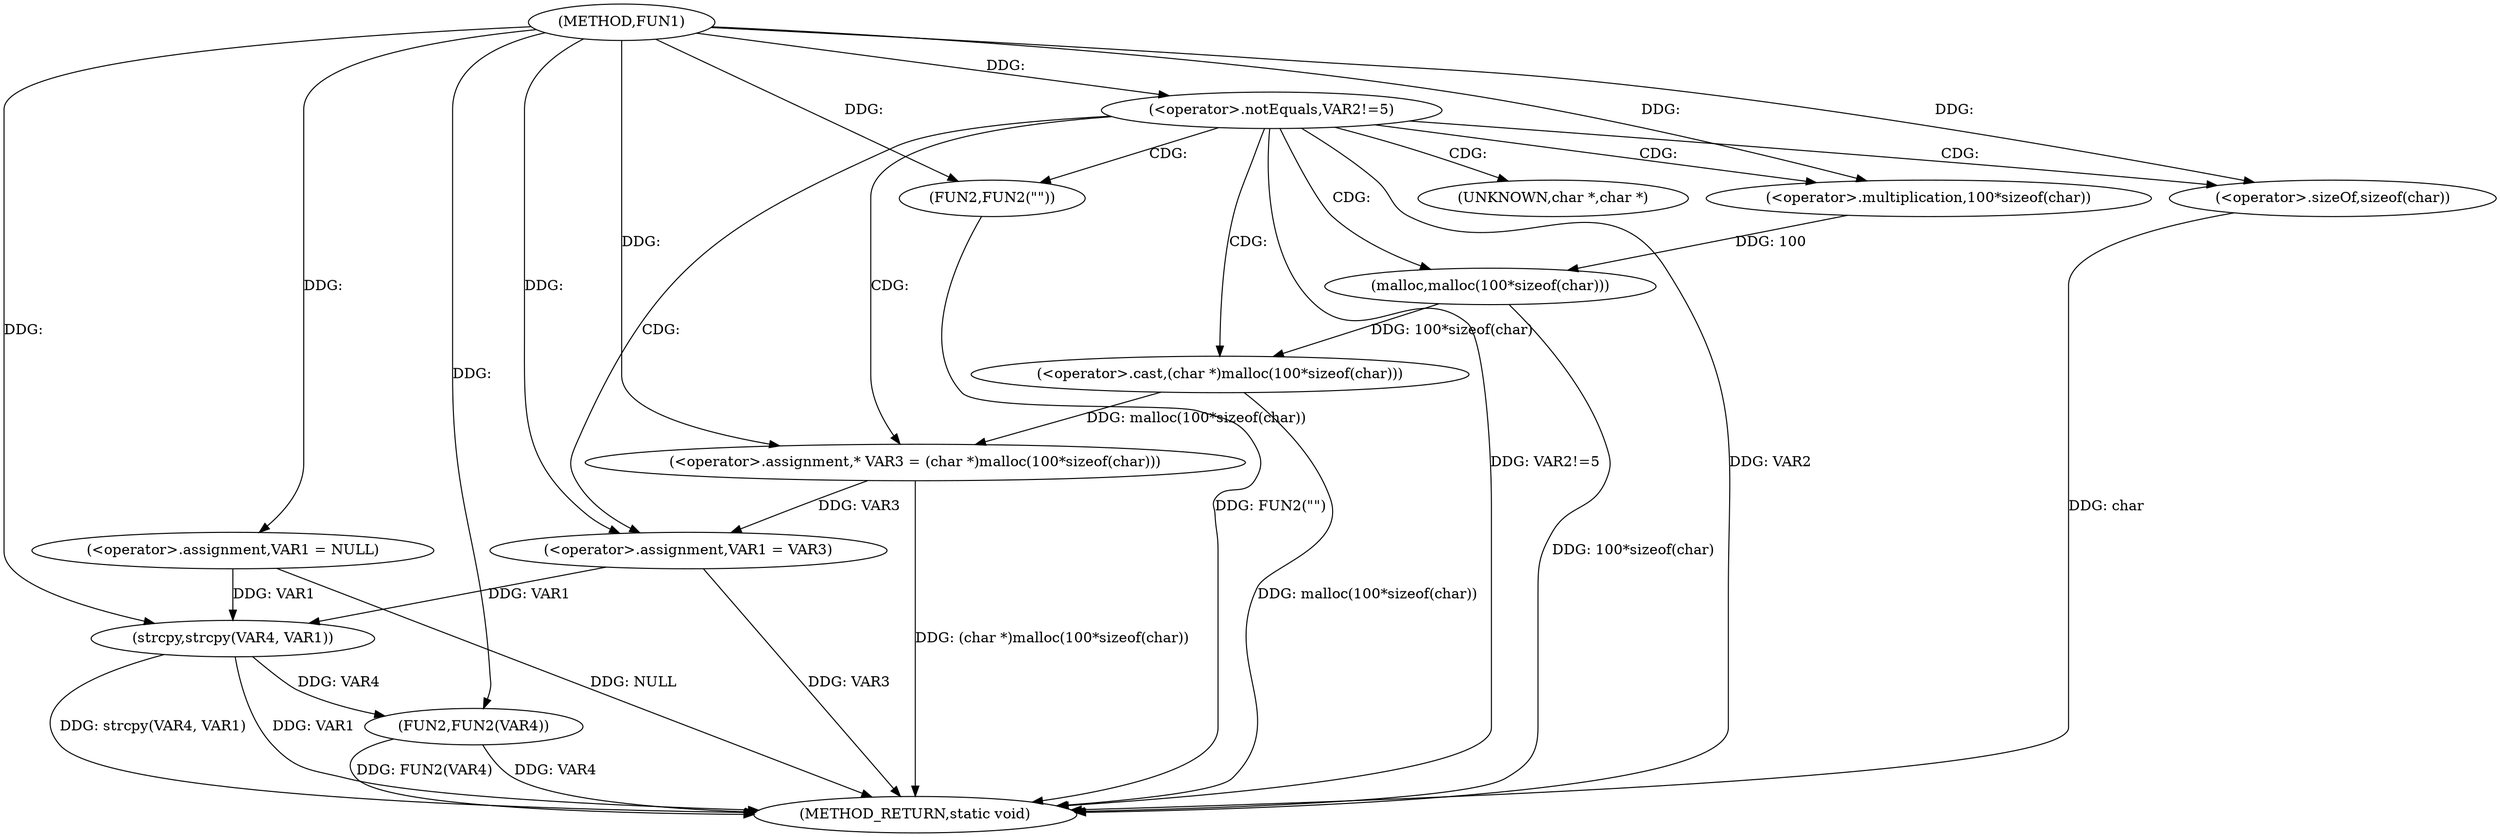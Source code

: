 digraph FUN1 {  
"1000100" [label = "(METHOD,FUN1)" ]
"1000136" [label = "(METHOD_RETURN,static void)" ]
"1000103" [label = "(<operator>.assignment,VAR1 = NULL)" ]
"1000107" [label = "(<operator>.notEquals,VAR2!=5)" ]
"1000111" [label = "(FUN2,FUN2(\"\"))" ]
"1000117" [label = "(<operator>.assignment,* VAR3 = (char *)malloc(100*sizeof(char)))" ]
"1000119" [label = "(<operator>.cast,(char *)malloc(100*sizeof(char)))" ]
"1000121" [label = "(malloc,malloc(100*sizeof(char)))" ]
"1000122" [label = "(<operator>.multiplication,100*sizeof(char))" ]
"1000124" [label = "(<operator>.sizeOf,sizeof(char))" ]
"1000126" [label = "(<operator>.assignment,VAR1 = VAR3)" ]
"1000131" [label = "(strcpy,strcpy(VAR4, VAR1))" ]
"1000134" [label = "(FUN2,FUN2(VAR4))" ]
"1000120" [label = "(UNKNOWN,char *,char *)" ]
  "1000124" -> "1000136"  [ label = "DDG: char"] 
  "1000107" -> "1000136"  [ label = "DDG: VAR2"] 
  "1000107" -> "1000136"  [ label = "DDG: VAR2!=5"] 
  "1000103" -> "1000136"  [ label = "DDG: NULL"] 
  "1000119" -> "1000136"  [ label = "DDG: malloc(100*sizeof(char))"] 
  "1000131" -> "1000136"  [ label = "DDG: VAR1"] 
  "1000134" -> "1000136"  [ label = "DDG: VAR4"] 
  "1000121" -> "1000136"  [ label = "DDG: 100*sizeof(char)"] 
  "1000126" -> "1000136"  [ label = "DDG: VAR3"] 
  "1000117" -> "1000136"  [ label = "DDG: (char *)malloc(100*sizeof(char))"] 
  "1000111" -> "1000136"  [ label = "DDG: FUN2(\"\")"] 
  "1000134" -> "1000136"  [ label = "DDG: FUN2(VAR4)"] 
  "1000131" -> "1000136"  [ label = "DDG: strcpy(VAR4, VAR1)"] 
  "1000100" -> "1000103"  [ label = "DDG: "] 
  "1000100" -> "1000107"  [ label = "DDG: "] 
  "1000100" -> "1000111"  [ label = "DDG: "] 
  "1000119" -> "1000117"  [ label = "DDG: malloc(100*sizeof(char))"] 
  "1000100" -> "1000117"  [ label = "DDG: "] 
  "1000121" -> "1000119"  [ label = "DDG: 100*sizeof(char)"] 
  "1000122" -> "1000121"  [ label = "DDG: 100"] 
  "1000100" -> "1000122"  [ label = "DDG: "] 
  "1000100" -> "1000124"  [ label = "DDG: "] 
  "1000117" -> "1000126"  [ label = "DDG: VAR3"] 
  "1000100" -> "1000126"  [ label = "DDG: "] 
  "1000100" -> "1000131"  [ label = "DDG: "] 
  "1000103" -> "1000131"  [ label = "DDG: VAR1"] 
  "1000126" -> "1000131"  [ label = "DDG: VAR1"] 
  "1000131" -> "1000134"  [ label = "DDG: VAR4"] 
  "1000100" -> "1000134"  [ label = "DDG: "] 
  "1000107" -> "1000121"  [ label = "CDG: "] 
  "1000107" -> "1000124"  [ label = "CDG: "] 
  "1000107" -> "1000119"  [ label = "CDG: "] 
  "1000107" -> "1000120"  [ label = "CDG: "] 
  "1000107" -> "1000117"  [ label = "CDG: "] 
  "1000107" -> "1000111"  [ label = "CDG: "] 
  "1000107" -> "1000122"  [ label = "CDG: "] 
  "1000107" -> "1000126"  [ label = "CDG: "] 
}
